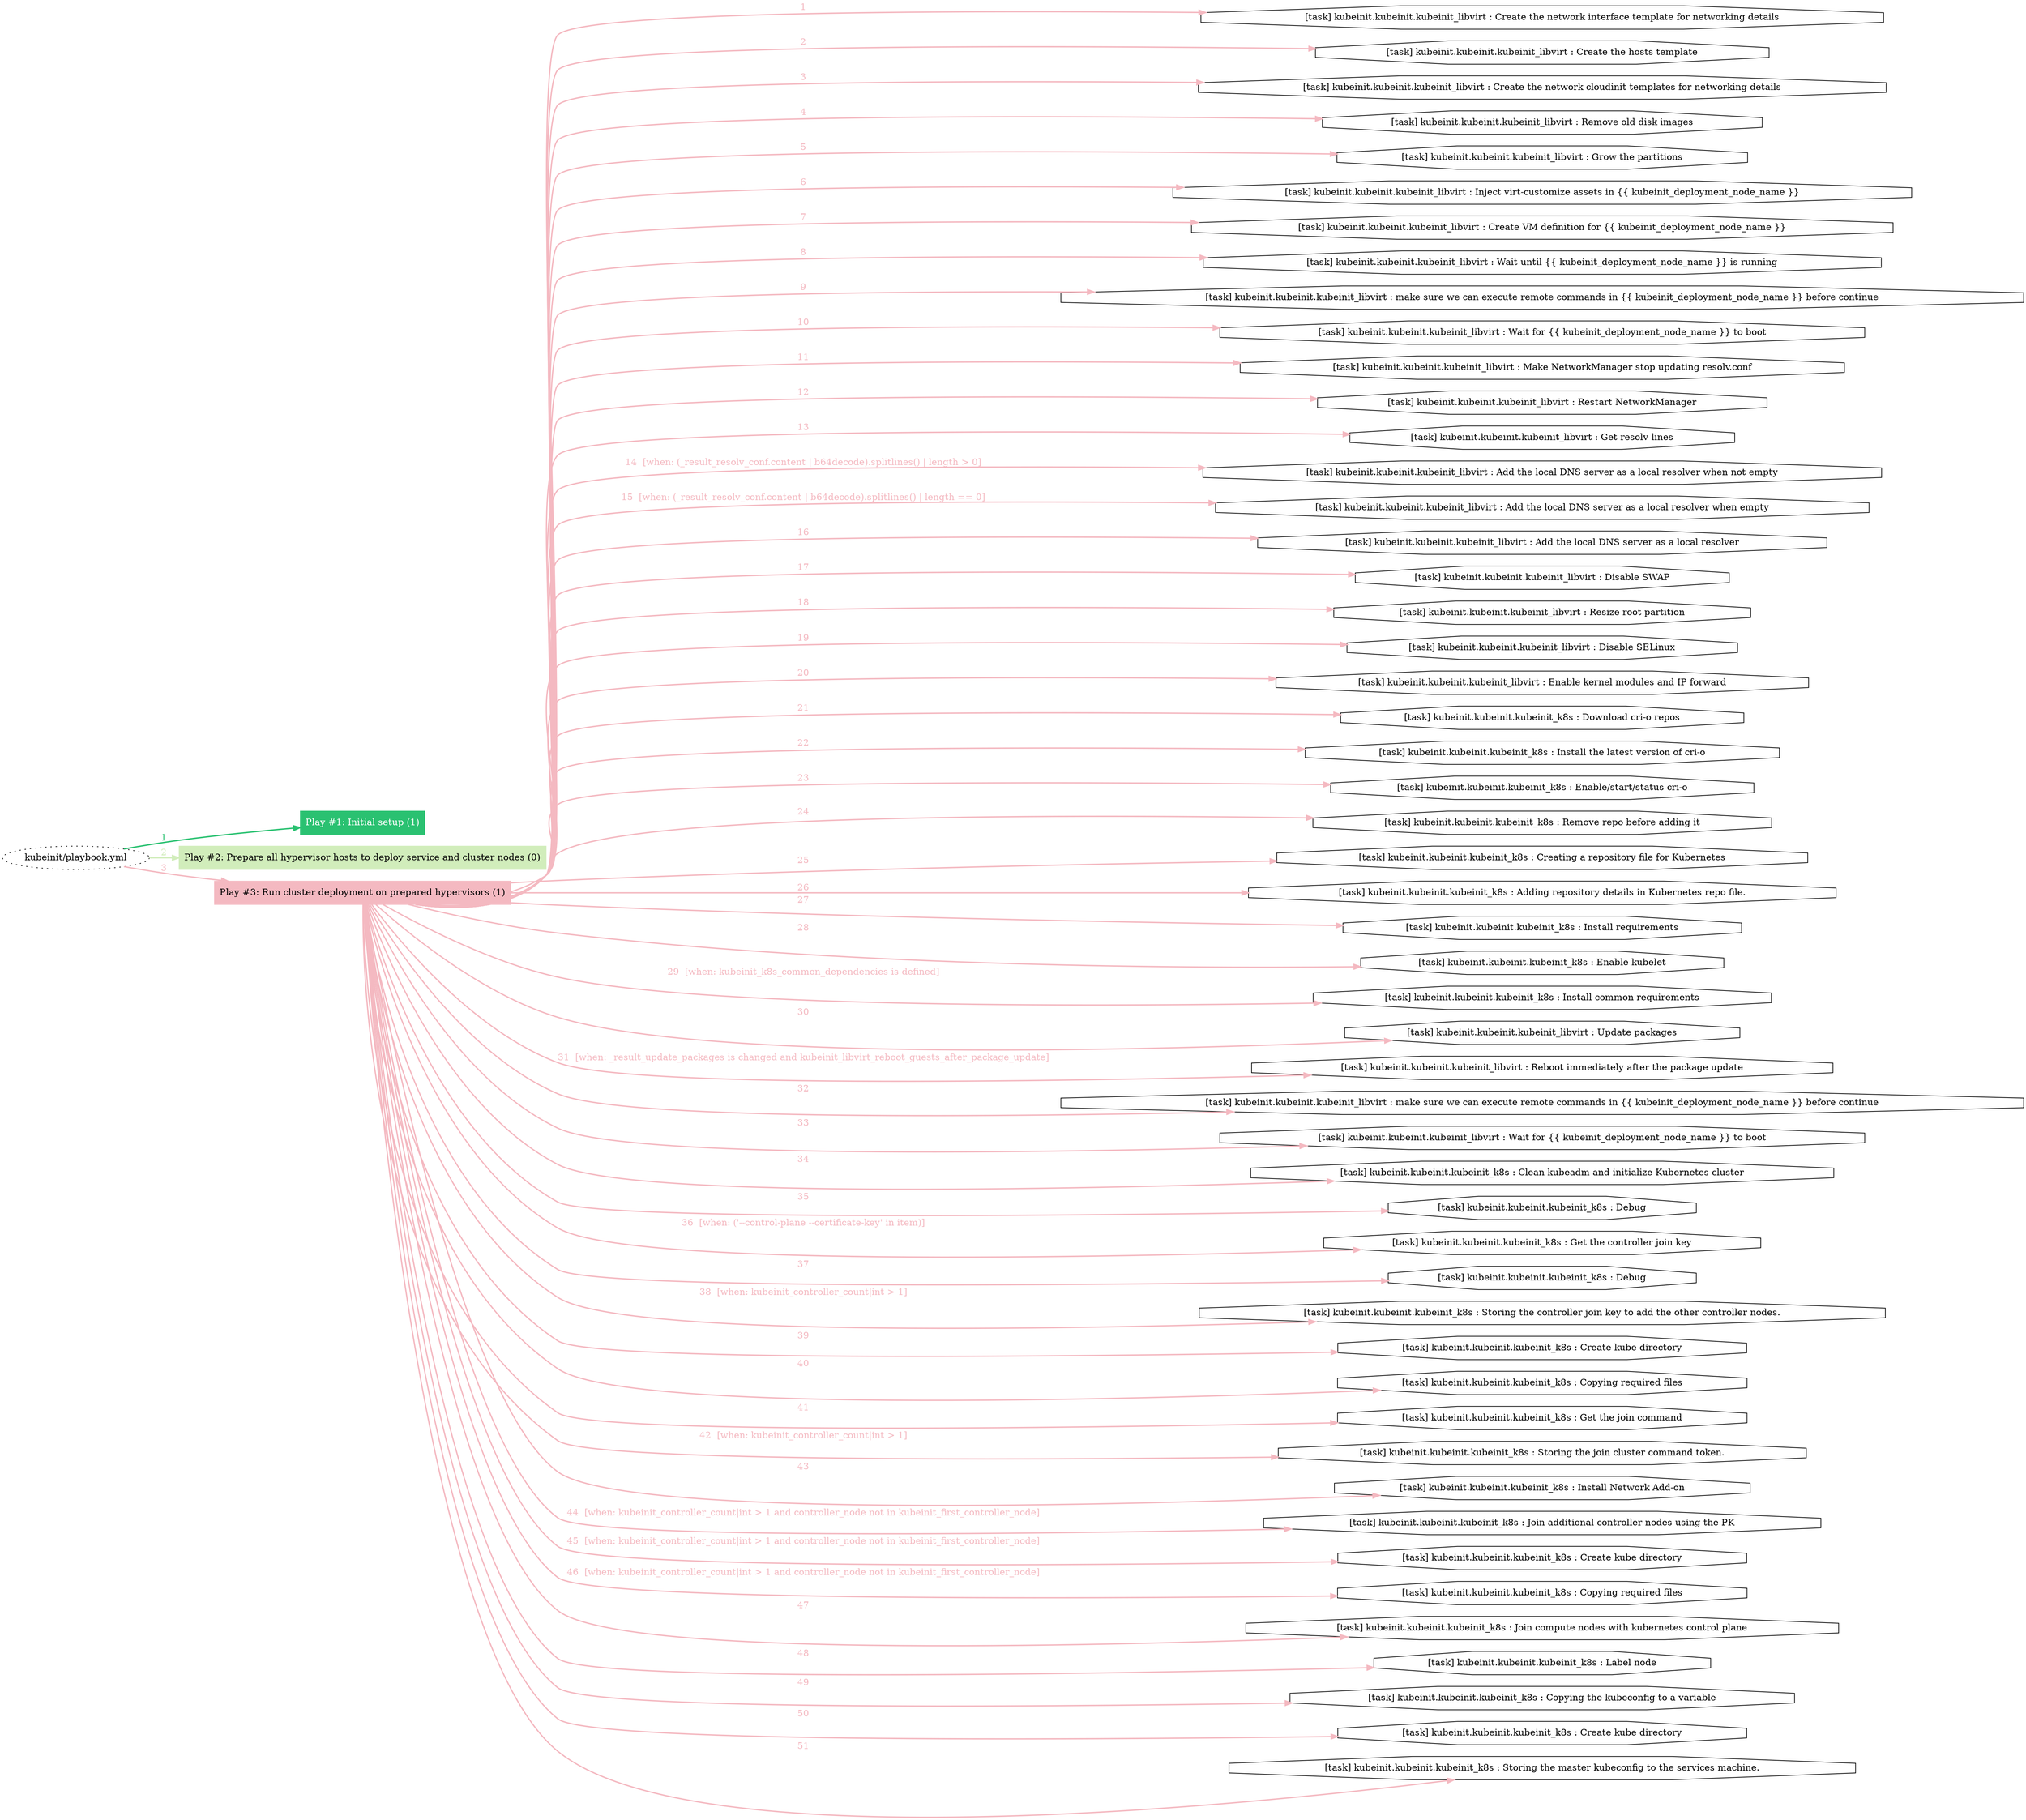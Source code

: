 digraph "kubeinit/playbook.yml "{
	graph [concentrate=true ordering=in rankdir=LR ratio=fill]
	edge [esep=5 sep=10]
	"kubeinit/playbook.yml" [id=root_node style=dotted]
	subgraph "Play #1: Initial setup (1) "{
		"Play #1: Initial setup (1)" [color="#2ac171" fontcolor="#ffffff" id="play_843ccda1-a689-4d4d-b962-cb27a8a62a6b" shape=box style=filled tooltip=localhost]
		"kubeinit/playbook.yml" -> "Play #1: Initial setup (1)" [label=1 color="#2ac171" fontcolor="#2ac171" id="edge_e4713806-e1eb-4145-9ae4-cdbd904d0c8b" style=bold]
	}
	subgraph "Play #2: Prepare all hypervisor hosts to deploy service and cluster nodes (0) "{
		"Play #2: Prepare all hypervisor hosts to deploy service and cluster nodes (0)" [color="#d1edbb" fontcolor="#000000" id="play_505e734c-981f-4a81-a958-63d5d632c9d6" shape=box style=filled tooltip=""]
		"kubeinit/playbook.yml" -> "Play #2: Prepare all hypervisor hosts to deploy service and cluster nodes (0)" [label=2 color="#d1edbb" fontcolor="#d1edbb" id="edge_1fc1f643-67b8-4ef5-b5a1-b18882e7abf2" style=bold]
	}
	subgraph "Play #3: Run cluster deployment on prepared hypervisors (1) "{
		"Play #3: Run cluster deployment on prepared hypervisors (1)" [color="#f4b9c1" fontcolor="#000000" id="play_c80d4db1-de43-4a5b-b38c-0900a3806b1c" shape=box style=filled tooltip=localhost]
		"kubeinit/playbook.yml" -> "Play #3: Run cluster deployment on prepared hypervisors (1)" [label=3 color="#f4b9c1" fontcolor="#f4b9c1" id="edge_ad477709-7600-4921-90cb-c0c821533dfa" style=bold]
		"task_c62ef39f-ba3d-4fa5-b9e4-55e1da2df6e9" [label="[task] kubeinit.kubeinit.kubeinit_libvirt : Create the network interface template for networking details" id="task_c62ef39f-ba3d-4fa5-b9e4-55e1da2df6e9" shape=octagon tooltip="[task] kubeinit.kubeinit.kubeinit_libvirt : Create the network interface template for networking details"]
		"Play #3: Run cluster deployment on prepared hypervisors (1)" -> "task_c62ef39f-ba3d-4fa5-b9e4-55e1da2df6e9" [label=1 color="#f4b9c1" fontcolor="#f4b9c1" id="edge_204c00c4-f880-416e-93d7-22f549165495" style=bold]
		"task_b3491fc7-2a60-42de-a54d-f0205724d13b" [label="[task] kubeinit.kubeinit.kubeinit_libvirt : Create the hosts template" id="task_b3491fc7-2a60-42de-a54d-f0205724d13b" shape=octagon tooltip="[task] kubeinit.kubeinit.kubeinit_libvirt : Create the hosts template"]
		"Play #3: Run cluster deployment on prepared hypervisors (1)" -> "task_b3491fc7-2a60-42de-a54d-f0205724d13b" [label=2 color="#f4b9c1" fontcolor="#f4b9c1" id="edge_1a981a44-a98f-4e84-8b88-b504d1000ce8" style=bold]
		"task_ad63328e-9f4b-4b3e-8870-9cbddeebf490" [label="[task] kubeinit.kubeinit.kubeinit_libvirt : Create the network cloudinit templates for networking details" id="task_ad63328e-9f4b-4b3e-8870-9cbddeebf490" shape=octagon tooltip="[task] kubeinit.kubeinit.kubeinit_libvirt : Create the network cloudinit templates for networking details"]
		"Play #3: Run cluster deployment on prepared hypervisors (1)" -> "task_ad63328e-9f4b-4b3e-8870-9cbddeebf490" [label=3 color="#f4b9c1" fontcolor="#f4b9c1" id="edge_664c13b7-c8de-4e12-8e10-bfa47806321d" style=bold]
		"task_5fb616a1-fa8b-4e41-b406-ee115cd52551" [label="[task] kubeinit.kubeinit.kubeinit_libvirt : Remove old disk images" id="task_5fb616a1-fa8b-4e41-b406-ee115cd52551" shape=octagon tooltip="[task] kubeinit.kubeinit.kubeinit_libvirt : Remove old disk images"]
		"Play #3: Run cluster deployment on prepared hypervisors (1)" -> "task_5fb616a1-fa8b-4e41-b406-ee115cd52551" [label=4 color="#f4b9c1" fontcolor="#f4b9c1" id="edge_08e93b8d-6b17-45a6-af86-669e6e95b2b4" style=bold]
		"task_9d0abdde-7d41-4239-9152-72d1c55db19b" [label="[task] kubeinit.kubeinit.kubeinit_libvirt : Grow the partitions" id="task_9d0abdde-7d41-4239-9152-72d1c55db19b" shape=octagon tooltip="[task] kubeinit.kubeinit.kubeinit_libvirt : Grow the partitions"]
		"Play #3: Run cluster deployment on prepared hypervisors (1)" -> "task_9d0abdde-7d41-4239-9152-72d1c55db19b" [label=5 color="#f4b9c1" fontcolor="#f4b9c1" id="edge_a6f6bbbe-f1b4-4c39-af59-4551ad2e3966" style=bold]
		"task_c40e404f-a887-4c42-bd37-33760384138a" [label="[task] kubeinit.kubeinit.kubeinit_libvirt : Inject virt-customize assets in {{ kubeinit_deployment_node_name }}" id="task_c40e404f-a887-4c42-bd37-33760384138a" shape=octagon tooltip="[task] kubeinit.kubeinit.kubeinit_libvirt : Inject virt-customize assets in {{ kubeinit_deployment_node_name }}"]
		"Play #3: Run cluster deployment on prepared hypervisors (1)" -> "task_c40e404f-a887-4c42-bd37-33760384138a" [label=6 color="#f4b9c1" fontcolor="#f4b9c1" id="edge_ac67bc1b-2edc-486c-a1ec-7524955abac0" style=bold]
		"task_b3a8e9c7-e6a4-4d2a-a7f7-9ed6f8f2da83" [label="[task] kubeinit.kubeinit.kubeinit_libvirt : Create VM definition for {{ kubeinit_deployment_node_name }}" id="task_b3a8e9c7-e6a4-4d2a-a7f7-9ed6f8f2da83" shape=octagon tooltip="[task] kubeinit.kubeinit.kubeinit_libvirt : Create VM definition for {{ kubeinit_deployment_node_name }}"]
		"Play #3: Run cluster deployment on prepared hypervisors (1)" -> "task_b3a8e9c7-e6a4-4d2a-a7f7-9ed6f8f2da83" [label=7 color="#f4b9c1" fontcolor="#f4b9c1" id="edge_d533c350-ff0e-4a87-b61d-79745e930224" style=bold]
		"task_d3ccd2d8-9c14-4bcd-a45d-af99b59466cb" [label="[task] kubeinit.kubeinit.kubeinit_libvirt : Wait until {{ kubeinit_deployment_node_name }} is running" id="task_d3ccd2d8-9c14-4bcd-a45d-af99b59466cb" shape=octagon tooltip="[task] kubeinit.kubeinit.kubeinit_libvirt : Wait until {{ kubeinit_deployment_node_name }} is running"]
		"Play #3: Run cluster deployment on prepared hypervisors (1)" -> "task_d3ccd2d8-9c14-4bcd-a45d-af99b59466cb" [label=8 color="#f4b9c1" fontcolor="#f4b9c1" id="edge_79085018-e80a-4696-acc4-a076f7ea2339" style=bold]
		"task_3b765825-cca3-47b2-9893-e9f6499a2e93" [label="[task] kubeinit.kubeinit.kubeinit_libvirt : make sure we can execute remote commands in {{ kubeinit_deployment_node_name }} before continue" id="task_3b765825-cca3-47b2-9893-e9f6499a2e93" shape=octagon tooltip="[task] kubeinit.kubeinit.kubeinit_libvirt : make sure we can execute remote commands in {{ kubeinit_deployment_node_name }} before continue"]
		"Play #3: Run cluster deployment on prepared hypervisors (1)" -> "task_3b765825-cca3-47b2-9893-e9f6499a2e93" [label=9 color="#f4b9c1" fontcolor="#f4b9c1" id="edge_cffc3d92-c64d-49d8-acb7-82198636b5e5" style=bold]
		"task_cd9be21f-5c2f-494b-9a34-325dbf2c047e" [label="[task] kubeinit.kubeinit.kubeinit_libvirt : Wait for {{ kubeinit_deployment_node_name }} to boot" id="task_cd9be21f-5c2f-494b-9a34-325dbf2c047e" shape=octagon tooltip="[task] kubeinit.kubeinit.kubeinit_libvirt : Wait for {{ kubeinit_deployment_node_name }} to boot"]
		"Play #3: Run cluster deployment on prepared hypervisors (1)" -> "task_cd9be21f-5c2f-494b-9a34-325dbf2c047e" [label=10 color="#f4b9c1" fontcolor="#f4b9c1" id="edge_102e84a9-bd34-4852-9d29-07118749d2ee" style=bold]
		"task_621908eb-015c-4600-b87b-3e833ffb5a65" [label="[task] kubeinit.kubeinit.kubeinit_libvirt : Make NetworkManager stop updating resolv.conf" id="task_621908eb-015c-4600-b87b-3e833ffb5a65" shape=octagon tooltip="[task] kubeinit.kubeinit.kubeinit_libvirt : Make NetworkManager stop updating resolv.conf"]
		"Play #3: Run cluster deployment on prepared hypervisors (1)" -> "task_621908eb-015c-4600-b87b-3e833ffb5a65" [label=11 color="#f4b9c1" fontcolor="#f4b9c1" id="edge_12ab3e81-0ce4-4945-8bdd-4a9c837510d7" style=bold]
		"task_d77d5d9f-4ab2-436f-9798-129a4eacff7a" [label="[task] kubeinit.kubeinit.kubeinit_libvirt : Restart NetworkManager" id="task_d77d5d9f-4ab2-436f-9798-129a4eacff7a" shape=octagon tooltip="[task] kubeinit.kubeinit.kubeinit_libvirt : Restart NetworkManager"]
		"Play #3: Run cluster deployment on prepared hypervisors (1)" -> "task_d77d5d9f-4ab2-436f-9798-129a4eacff7a" [label=12 color="#f4b9c1" fontcolor="#f4b9c1" id="edge_8c3ce16d-c2db-4a3b-8ce2-006bea5b7fb1" style=bold]
		"task_3e2d58a9-62df-4518-a586-0a9c8df47c18" [label="[task] kubeinit.kubeinit.kubeinit_libvirt : Get resolv lines" id="task_3e2d58a9-62df-4518-a586-0a9c8df47c18" shape=octagon tooltip="[task] kubeinit.kubeinit.kubeinit_libvirt : Get resolv lines"]
		"Play #3: Run cluster deployment on prepared hypervisors (1)" -> "task_3e2d58a9-62df-4518-a586-0a9c8df47c18" [label=13 color="#f4b9c1" fontcolor="#f4b9c1" id="edge_0bec35b4-3c40-46d3-88e7-23ee5a56e85e" style=bold]
		"task_61394ef6-c36d-4409-9f3a-baee03ea12fe" [label="[task] kubeinit.kubeinit.kubeinit_libvirt : Add the local DNS server as a local resolver when not empty" id="task_61394ef6-c36d-4409-9f3a-baee03ea12fe" shape=octagon tooltip="[task] kubeinit.kubeinit.kubeinit_libvirt : Add the local DNS server as a local resolver when not empty"]
		"Play #3: Run cluster deployment on prepared hypervisors (1)" -> "task_61394ef6-c36d-4409-9f3a-baee03ea12fe" [label="14  [when: (_result_resolv_conf.content | b64decode).splitlines() | length > 0]" color="#f4b9c1" fontcolor="#f4b9c1" id="edge_d81d63fc-cafb-4e63-a753-006c7b7f4a84" style=bold]
		"task_c807dde7-bf6f-46f3-b409-99f8c4b17345" [label="[task] kubeinit.kubeinit.kubeinit_libvirt : Add the local DNS server as a local resolver when empty" id="task_c807dde7-bf6f-46f3-b409-99f8c4b17345" shape=octagon tooltip="[task] kubeinit.kubeinit.kubeinit_libvirt : Add the local DNS server as a local resolver when empty"]
		"Play #3: Run cluster deployment on prepared hypervisors (1)" -> "task_c807dde7-bf6f-46f3-b409-99f8c4b17345" [label="15  [when: (_result_resolv_conf.content | b64decode).splitlines() | length == 0]" color="#f4b9c1" fontcolor="#f4b9c1" id="edge_b896b8da-141c-45f3-a3d7-157301cf1971" style=bold]
		"task_554b196f-6d6e-48ea-8917-af8864d9134d" [label="[task] kubeinit.kubeinit.kubeinit_libvirt : Add the local DNS server as a local resolver" id="task_554b196f-6d6e-48ea-8917-af8864d9134d" shape=octagon tooltip="[task] kubeinit.kubeinit.kubeinit_libvirt : Add the local DNS server as a local resolver"]
		"Play #3: Run cluster deployment on prepared hypervisors (1)" -> "task_554b196f-6d6e-48ea-8917-af8864d9134d" [label=16 color="#f4b9c1" fontcolor="#f4b9c1" id="edge_74a63411-5b91-4eb4-9645-4622b62e52f9" style=bold]
		"task_d6e9cb90-624d-4075-a825-d0f92703b580" [label="[task] kubeinit.kubeinit.kubeinit_libvirt : Disable SWAP" id="task_d6e9cb90-624d-4075-a825-d0f92703b580" shape=octagon tooltip="[task] kubeinit.kubeinit.kubeinit_libvirt : Disable SWAP"]
		"Play #3: Run cluster deployment on prepared hypervisors (1)" -> "task_d6e9cb90-624d-4075-a825-d0f92703b580" [label=17 color="#f4b9c1" fontcolor="#f4b9c1" id="edge_a618434f-bbd1-483c-b6b1-2f5e57a3daab" style=bold]
		"task_3cd3770e-691b-4d4e-b67b-43e0b7a928e1" [label="[task] kubeinit.kubeinit.kubeinit_libvirt : Resize root partition" id="task_3cd3770e-691b-4d4e-b67b-43e0b7a928e1" shape=octagon tooltip="[task] kubeinit.kubeinit.kubeinit_libvirt : Resize root partition"]
		"Play #3: Run cluster deployment on prepared hypervisors (1)" -> "task_3cd3770e-691b-4d4e-b67b-43e0b7a928e1" [label=18 color="#f4b9c1" fontcolor="#f4b9c1" id="edge_92ad5abd-b050-4093-bd12-e3de876bd667" style=bold]
		"task_1cd48e65-6a03-444f-aece-cf3b222f076c" [label="[task] kubeinit.kubeinit.kubeinit_libvirt : Disable SELinux" id="task_1cd48e65-6a03-444f-aece-cf3b222f076c" shape=octagon tooltip="[task] kubeinit.kubeinit.kubeinit_libvirt : Disable SELinux"]
		"Play #3: Run cluster deployment on prepared hypervisors (1)" -> "task_1cd48e65-6a03-444f-aece-cf3b222f076c" [label=19 color="#f4b9c1" fontcolor="#f4b9c1" id="edge_836230dc-38dc-4d44-a365-8424fb86959a" style=bold]
		"task_53bce085-7e27-4b45-b45a-44e093a46d62" [label="[task] kubeinit.kubeinit.kubeinit_libvirt : Enable kernel modules and IP forward" id="task_53bce085-7e27-4b45-b45a-44e093a46d62" shape=octagon tooltip="[task] kubeinit.kubeinit.kubeinit_libvirt : Enable kernel modules and IP forward"]
		"Play #3: Run cluster deployment on prepared hypervisors (1)" -> "task_53bce085-7e27-4b45-b45a-44e093a46d62" [label=20 color="#f4b9c1" fontcolor="#f4b9c1" id="edge_514ce2e4-5fc9-4b0e-b0f8-97553b73059e" style=bold]
		"task_b5fbb3a3-f6dd-4dfa-94e9-2cadbcfdf2ba" [label="[task] kubeinit.kubeinit.kubeinit_k8s : Download cri-o repos" id="task_b5fbb3a3-f6dd-4dfa-94e9-2cadbcfdf2ba" shape=octagon tooltip="[task] kubeinit.kubeinit.kubeinit_k8s : Download cri-o repos"]
		"Play #3: Run cluster deployment on prepared hypervisors (1)" -> "task_b5fbb3a3-f6dd-4dfa-94e9-2cadbcfdf2ba" [label=21 color="#f4b9c1" fontcolor="#f4b9c1" id="edge_6f3b3858-4bf6-414f-ba70-90ae1884ba76" style=bold]
		"task_5ed4c3c3-0fb3-4da4-9f39-8639c898ea67" [label="[task] kubeinit.kubeinit.kubeinit_k8s : Install the latest version of cri-o" id="task_5ed4c3c3-0fb3-4da4-9f39-8639c898ea67" shape=octagon tooltip="[task] kubeinit.kubeinit.kubeinit_k8s : Install the latest version of cri-o"]
		"Play #3: Run cluster deployment on prepared hypervisors (1)" -> "task_5ed4c3c3-0fb3-4da4-9f39-8639c898ea67" [label=22 color="#f4b9c1" fontcolor="#f4b9c1" id="edge_f8a3e244-a376-4869-a59f-078cf530faeb" style=bold]
		"task_cd601576-7425-46d9-a46d-4b9e7584cabe" [label="[task] kubeinit.kubeinit.kubeinit_k8s : Enable/start/status cri-o" id="task_cd601576-7425-46d9-a46d-4b9e7584cabe" shape=octagon tooltip="[task] kubeinit.kubeinit.kubeinit_k8s : Enable/start/status cri-o"]
		"Play #3: Run cluster deployment on prepared hypervisors (1)" -> "task_cd601576-7425-46d9-a46d-4b9e7584cabe" [label=23 color="#f4b9c1" fontcolor="#f4b9c1" id="edge_2ed606af-6f47-425a-98f7-d786ad53089e" style=bold]
		"task_99cffd13-c1ef-4846-aea9-aa5e4e98986c" [label="[task] kubeinit.kubeinit.kubeinit_k8s : Remove repo before adding it" id="task_99cffd13-c1ef-4846-aea9-aa5e4e98986c" shape=octagon tooltip="[task] kubeinit.kubeinit.kubeinit_k8s : Remove repo before adding it"]
		"Play #3: Run cluster deployment on prepared hypervisors (1)" -> "task_99cffd13-c1ef-4846-aea9-aa5e4e98986c" [label=24 color="#f4b9c1" fontcolor="#f4b9c1" id="edge_69ee6ba9-47f5-4cd7-a2fd-ed301b0e96d5" style=bold]
		"task_be10bfc2-9812-4434-b70a-37e36ffd5207" [label="[task] kubeinit.kubeinit.kubeinit_k8s : Creating a repository file for Kubernetes" id="task_be10bfc2-9812-4434-b70a-37e36ffd5207" shape=octagon tooltip="[task] kubeinit.kubeinit.kubeinit_k8s : Creating a repository file for Kubernetes"]
		"Play #3: Run cluster deployment on prepared hypervisors (1)" -> "task_be10bfc2-9812-4434-b70a-37e36ffd5207" [label=25 color="#f4b9c1" fontcolor="#f4b9c1" id="edge_ddcdbf41-0361-497b-94a4-8c62d51b72ab" style=bold]
		"task_3d3f62ac-a4e0-4a32-8811-8f131d8924e2" [label="[task] kubeinit.kubeinit.kubeinit_k8s : Adding repository details in Kubernetes repo file." id="task_3d3f62ac-a4e0-4a32-8811-8f131d8924e2" shape=octagon tooltip="[task] kubeinit.kubeinit.kubeinit_k8s : Adding repository details in Kubernetes repo file."]
		"Play #3: Run cluster deployment on prepared hypervisors (1)" -> "task_3d3f62ac-a4e0-4a32-8811-8f131d8924e2" [label=26 color="#f4b9c1" fontcolor="#f4b9c1" id="edge_92b02c16-bf63-4cca-b320-f2cfcc44b719" style=bold]
		"task_7cb772dc-6e22-4c0c-bce5-c812af85412a" [label="[task] kubeinit.kubeinit.kubeinit_k8s : Install requirements" id="task_7cb772dc-6e22-4c0c-bce5-c812af85412a" shape=octagon tooltip="[task] kubeinit.kubeinit.kubeinit_k8s : Install requirements"]
		"Play #3: Run cluster deployment on prepared hypervisors (1)" -> "task_7cb772dc-6e22-4c0c-bce5-c812af85412a" [label=27 color="#f4b9c1" fontcolor="#f4b9c1" id="edge_ab30a36f-a754-424b-b6ee-68089483b041" style=bold]
		"task_a07aa772-1647-4074-ab23-710731b5b77c" [label="[task] kubeinit.kubeinit.kubeinit_k8s : Enable kubelet" id="task_a07aa772-1647-4074-ab23-710731b5b77c" shape=octagon tooltip="[task] kubeinit.kubeinit.kubeinit_k8s : Enable kubelet"]
		"Play #3: Run cluster deployment on prepared hypervisors (1)" -> "task_a07aa772-1647-4074-ab23-710731b5b77c" [label=28 color="#f4b9c1" fontcolor="#f4b9c1" id="edge_87aee14b-7223-4ff4-8aad-a1e111e94554" style=bold]
		"task_89081c99-c3e4-4d63-b2cf-bfdfbbe9bef6" [label="[task] kubeinit.kubeinit.kubeinit_k8s : Install common requirements" id="task_89081c99-c3e4-4d63-b2cf-bfdfbbe9bef6" shape=octagon tooltip="[task] kubeinit.kubeinit.kubeinit_k8s : Install common requirements"]
		"Play #3: Run cluster deployment on prepared hypervisors (1)" -> "task_89081c99-c3e4-4d63-b2cf-bfdfbbe9bef6" [label="29  [when: kubeinit_k8s_common_dependencies is defined]" color="#f4b9c1" fontcolor="#f4b9c1" id="edge_3276c48a-59fd-4120-aa5d-0b45f598970f" style=bold]
		"task_a6b94cf8-7e8e-4937-b6c3-242504a15d5c" [label="[task] kubeinit.kubeinit.kubeinit_libvirt : Update packages" id="task_a6b94cf8-7e8e-4937-b6c3-242504a15d5c" shape=octagon tooltip="[task] kubeinit.kubeinit.kubeinit_libvirt : Update packages"]
		"Play #3: Run cluster deployment on prepared hypervisors (1)" -> "task_a6b94cf8-7e8e-4937-b6c3-242504a15d5c" [label=30 color="#f4b9c1" fontcolor="#f4b9c1" id="edge_5d81aef1-9d3e-4061-926f-3aac9697acd1" style=bold]
		"task_f1eda3d2-c673-49bc-9982-f581fd985630" [label="[task] kubeinit.kubeinit.kubeinit_libvirt : Reboot immediately after the package update" id="task_f1eda3d2-c673-49bc-9982-f581fd985630" shape=octagon tooltip="[task] kubeinit.kubeinit.kubeinit_libvirt : Reboot immediately after the package update"]
		"Play #3: Run cluster deployment on prepared hypervisors (1)" -> "task_f1eda3d2-c673-49bc-9982-f581fd985630" [label="31  [when: _result_update_packages is changed and kubeinit_libvirt_reboot_guests_after_package_update]" color="#f4b9c1" fontcolor="#f4b9c1" id="edge_1b3b7983-b077-4a70-99be-63840092516c" style=bold]
		"task_9bf261bd-e4e8-42f0-9c77-a944ec3dc03b" [label="[task] kubeinit.kubeinit.kubeinit_libvirt : make sure we can execute remote commands in {{ kubeinit_deployment_node_name }} before continue" id="task_9bf261bd-e4e8-42f0-9c77-a944ec3dc03b" shape=octagon tooltip="[task] kubeinit.kubeinit.kubeinit_libvirt : make sure we can execute remote commands in {{ kubeinit_deployment_node_name }} before continue"]
		"Play #3: Run cluster deployment on prepared hypervisors (1)" -> "task_9bf261bd-e4e8-42f0-9c77-a944ec3dc03b" [label=32 color="#f4b9c1" fontcolor="#f4b9c1" id="edge_f189ce76-972b-40f2-a5ce-c2bbfc5c6945" style=bold]
		"task_69cfcf03-1ce3-47cc-aa94-b26c9bd31b1b" [label="[task] kubeinit.kubeinit.kubeinit_libvirt : Wait for {{ kubeinit_deployment_node_name }} to boot" id="task_69cfcf03-1ce3-47cc-aa94-b26c9bd31b1b" shape=octagon tooltip="[task] kubeinit.kubeinit.kubeinit_libvirt : Wait for {{ kubeinit_deployment_node_name }} to boot"]
		"Play #3: Run cluster deployment on prepared hypervisors (1)" -> "task_69cfcf03-1ce3-47cc-aa94-b26c9bd31b1b" [label=33 color="#f4b9c1" fontcolor="#f4b9c1" id="edge_73576cbd-5bf9-4a10-b2dd-a9f6992b206f" style=bold]
		"task_f3d5085c-ef44-40b4-ad0c-696d7c43fde1" [label="[task] kubeinit.kubeinit.kubeinit_k8s : Clean kubeadm and initialize Kubernetes cluster" id="task_f3d5085c-ef44-40b4-ad0c-696d7c43fde1" shape=octagon tooltip="[task] kubeinit.kubeinit.kubeinit_k8s : Clean kubeadm and initialize Kubernetes cluster"]
		"Play #3: Run cluster deployment on prepared hypervisors (1)" -> "task_f3d5085c-ef44-40b4-ad0c-696d7c43fde1" [label=34 color="#f4b9c1" fontcolor="#f4b9c1" id="edge_5ad8d508-b0d9-4697-a484-b27cdefd0c30" style=bold]
		"task_5c26a613-5bb6-4f96-b87c-c76d5c842560" [label="[task] kubeinit.kubeinit.kubeinit_k8s : Debug" id="task_5c26a613-5bb6-4f96-b87c-c76d5c842560" shape=octagon tooltip="[task] kubeinit.kubeinit.kubeinit_k8s : Debug"]
		"Play #3: Run cluster deployment on prepared hypervisors (1)" -> "task_5c26a613-5bb6-4f96-b87c-c76d5c842560" [label=35 color="#f4b9c1" fontcolor="#f4b9c1" id="edge_31717ad3-98c8-48e8-a05c-8cfbceeb29f2" style=bold]
		"task_cb5461e7-1261-48e8-a57e-73d8ddd14880" [label="[task] kubeinit.kubeinit.kubeinit_k8s : Get the controller join key" id="task_cb5461e7-1261-48e8-a57e-73d8ddd14880" shape=octagon tooltip="[task] kubeinit.kubeinit.kubeinit_k8s : Get the controller join key"]
		"Play #3: Run cluster deployment on prepared hypervisors (1)" -> "task_cb5461e7-1261-48e8-a57e-73d8ddd14880" [label="36  [when: ('--control-plane --certificate-key' in item)]" color="#f4b9c1" fontcolor="#f4b9c1" id="edge_6c409bd6-5705-4c96-8ef1-14d8ad5dd1a8" style=bold]
		"task_c4d80455-5cb2-48a0-87b9-74f783a05388" [label="[task] kubeinit.kubeinit.kubeinit_k8s : Debug" id="task_c4d80455-5cb2-48a0-87b9-74f783a05388" shape=octagon tooltip="[task] kubeinit.kubeinit.kubeinit_k8s : Debug"]
		"Play #3: Run cluster deployment on prepared hypervisors (1)" -> "task_c4d80455-5cb2-48a0-87b9-74f783a05388" [label=37 color="#f4b9c1" fontcolor="#f4b9c1" id="edge_0cd238c3-752d-4742-bc1a-d9e9cc018c89" style=bold]
		"task_aa853c55-018b-4301-9fb7-f9441ddac1af" [label="[task] kubeinit.kubeinit.kubeinit_k8s : Storing the controller join key to add the other controller nodes." id="task_aa853c55-018b-4301-9fb7-f9441ddac1af" shape=octagon tooltip="[task] kubeinit.kubeinit.kubeinit_k8s : Storing the controller join key to add the other controller nodes."]
		"Play #3: Run cluster deployment on prepared hypervisors (1)" -> "task_aa853c55-018b-4301-9fb7-f9441ddac1af" [label="38  [when: kubeinit_controller_count|int > 1]" color="#f4b9c1" fontcolor="#f4b9c1" id="edge_d5243019-3b17-4f6b-b73d-0f7ee68a6a45" style=bold]
		"task_de538426-40ea-4282-90ae-92fec99504e1" [label="[task] kubeinit.kubeinit.kubeinit_k8s : Create kube directory" id="task_de538426-40ea-4282-90ae-92fec99504e1" shape=octagon tooltip="[task] kubeinit.kubeinit.kubeinit_k8s : Create kube directory"]
		"Play #3: Run cluster deployment on prepared hypervisors (1)" -> "task_de538426-40ea-4282-90ae-92fec99504e1" [label=39 color="#f4b9c1" fontcolor="#f4b9c1" id="edge_b131d3c6-23d0-42f6-a605-bbd2a744a76c" style=bold]
		"task_75b93a60-8c5f-4c40-87b7-74a1f5e5a6ac" [label="[task] kubeinit.kubeinit.kubeinit_k8s : Copying required files" id="task_75b93a60-8c5f-4c40-87b7-74a1f5e5a6ac" shape=octagon tooltip="[task] kubeinit.kubeinit.kubeinit_k8s : Copying required files"]
		"Play #3: Run cluster deployment on prepared hypervisors (1)" -> "task_75b93a60-8c5f-4c40-87b7-74a1f5e5a6ac" [label=40 color="#f4b9c1" fontcolor="#f4b9c1" id="edge_52d80c15-b935-41d2-bda0-1189efb23130" style=bold]
		"task_5c28da7e-0596-440d-b493-78a8fc0dcd32" [label="[task] kubeinit.kubeinit.kubeinit_k8s : Get the join command" id="task_5c28da7e-0596-440d-b493-78a8fc0dcd32" shape=octagon tooltip="[task] kubeinit.kubeinit.kubeinit_k8s : Get the join command"]
		"Play #3: Run cluster deployment on prepared hypervisors (1)" -> "task_5c28da7e-0596-440d-b493-78a8fc0dcd32" [label=41 color="#f4b9c1" fontcolor="#f4b9c1" id="edge_67435df5-5ff9-4b6b-9fa1-ddc7359b8d8d" style=bold]
		"task_714ba657-fa33-4c02-ad7d-f5c64e474def" [label="[task] kubeinit.kubeinit.kubeinit_k8s : Storing the join cluster command token." id="task_714ba657-fa33-4c02-ad7d-f5c64e474def" shape=octagon tooltip="[task] kubeinit.kubeinit.kubeinit_k8s : Storing the join cluster command token."]
		"Play #3: Run cluster deployment on prepared hypervisors (1)" -> "task_714ba657-fa33-4c02-ad7d-f5c64e474def" [label="42  [when: kubeinit_controller_count|int > 1]" color="#f4b9c1" fontcolor="#f4b9c1" id="edge_815409d2-2d61-49b4-b366-0370fc31f355" style=bold]
		"task_a15b39e8-3031-4029-9641-ca373b685b0d" [label="[task] kubeinit.kubeinit.kubeinit_k8s : Install Network Add-on" id="task_a15b39e8-3031-4029-9641-ca373b685b0d" shape=octagon tooltip="[task] kubeinit.kubeinit.kubeinit_k8s : Install Network Add-on"]
		"Play #3: Run cluster deployment on prepared hypervisors (1)" -> "task_a15b39e8-3031-4029-9641-ca373b685b0d" [label=43 color="#f4b9c1" fontcolor="#f4b9c1" id="edge_7fbbd2d8-328d-4310-bc81-0d243962efe2" style=bold]
		"task_198cd2f1-0477-407c-86b5-4c3e4edc3053" [label="[task] kubeinit.kubeinit.kubeinit_k8s : Join additional controller nodes using the PK" id="task_198cd2f1-0477-407c-86b5-4c3e4edc3053" shape=octagon tooltip="[task] kubeinit.kubeinit.kubeinit_k8s : Join additional controller nodes using the PK"]
		"Play #3: Run cluster deployment on prepared hypervisors (1)" -> "task_198cd2f1-0477-407c-86b5-4c3e4edc3053" [label="44  [when: kubeinit_controller_count|int > 1 and controller_node not in kubeinit_first_controller_node]" color="#f4b9c1" fontcolor="#f4b9c1" id="edge_a2e1222b-07a0-454b-b0e6-ba3e2140edc9" style=bold]
		"task_dfd98d1e-72a7-4ebc-818a-9b54d1128ea1" [label="[task] kubeinit.kubeinit.kubeinit_k8s : Create kube directory" id="task_dfd98d1e-72a7-4ebc-818a-9b54d1128ea1" shape=octagon tooltip="[task] kubeinit.kubeinit.kubeinit_k8s : Create kube directory"]
		"Play #3: Run cluster deployment on prepared hypervisors (1)" -> "task_dfd98d1e-72a7-4ebc-818a-9b54d1128ea1" [label="45  [when: kubeinit_controller_count|int > 1 and controller_node not in kubeinit_first_controller_node]" color="#f4b9c1" fontcolor="#f4b9c1" id="edge_12708f38-f189-41b7-a049-ccfece624d47" style=bold]
		"task_92d1925b-8b69-4ac8-be4b-f41e345d8f0e" [label="[task] kubeinit.kubeinit.kubeinit_k8s : Copying required files" id="task_92d1925b-8b69-4ac8-be4b-f41e345d8f0e" shape=octagon tooltip="[task] kubeinit.kubeinit.kubeinit_k8s : Copying required files"]
		"Play #3: Run cluster deployment on prepared hypervisors (1)" -> "task_92d1925b-8b69-4ac8-be4b-f41e345d8f0e" [label="46  [when: kubeinit_controller_count|int > 1 and controller_node not in kubeinit_first_controller_node]" color="#f4b9c1" fontcolor="#f4b9c1" id="edge_d6e60531-4c1f-4c1f-9669-ee1cbcd613d2" style=bold]
		"task_9b39a6d8-1e8d-425b-8bc3-1566475b41b8" [label="[task] kubeinit.kubeinit.kubeinit_k8s : Join compute nodes with kubernetes control plane" id="task_9b39a6d8-1e8d-425b-8bc3-1566475b41b8" shape=octagon tooltip="[task] kubeinit.kubeinit.kubeinit_k8s : Join compute nodes with kubernetes control plane"]
		"Play #3: Run cluster deployment on prepared hypervisors (1)" -> "task_9b39a6d8-1e8d-425b-8bc3-1566475b41b8" [label=47 color="#f4b9c1" fontcolor="#f4b9c1" id="edge_f3ac636d-4524-4ce0-a503-eb56e59d0d4f" style=bold]
		"task_5f9a4302-9042-4637-bf2b-9311b0748bd9" [label="[task] kubeinit.kubeinit.kubeinit_k8s : Label node" id="task_5f9a4302-9042-4637-bf2b-9311b0748bd9" shape=octagon tooltip="[task] kubeinit.kubeinit.kubeinit_k8s : Label node"]
		"Play #3: Run cluster deployment on prepared hypervisors (1)" -> "task_5f9a4302-9042-4637-bf2b-9311b0748bd9" [label=48 color="#f4b9c1" fontcolor="#f4b9c1" id="edge_b602f632-cb4b-429b-a564-72b64c77693e" style=bold]
		"task_f831a519-3d69-45ba-8588-3c8b1735a400" [label="[task] kubeinit.kubeinit.kubeinit_k8s : Copying the kubeconfig to a variable" id="task_f831a519-3d69-45ba-8588-3c8b1735a400" shape=octagon tooltip="[task] kubeinit.kubeinit.kubeinit_k8s : Copying the kubeconfig to a variable"]
		"Play #3: Run cluster deployment on prepared hypervisors (1)" -> "task_f831a519-3d69-45ba-8588-3c8b1735a400" [label=49 color="#f4b9c1" fontcolor="#f4b9c1" id="edge_9957dd65-df88-4299-93f6-0582e6d656ed" style=bold]
		"task_383bb417-e0f6-4df9-a2eb-b17ad0ab3ea1" [label="[task] kubeinit.kubeinit.kubeinit_k8s : Create kube directory" id="task_383bb417-e0f6-4df9-a2eb-b17ad0ab3ea1" shape=octagon tooltip="[task] kubeinit.kubeinit.kubeinit_k8s : Create kube directory"]
		"Play #3: Run cluster deployment on prepared hypervisors (1)" -> "task_383bb417-e0f6-4df9-a2eb-b17ad0ab3ea1" [label=50 color="#f4b9c1" fontcolor="#f4b9c1" id="edge_245cc15d-16c8-4ad8-b204-d32fdc64b8ce" style=bold]
		"task_f8bc3125-0b3d-495c-874c-ed55752d6d8a" [label="[task] kubeinit.kubeinit.kubeinit_k8s : Storing the master kubeconfig to the services machine." id="task_f8bc3125-0b3d-495c-874c-ed55752d6d8a" shape=octagon tooltip="[task] kubeinit.kubeinit.kubeinit_k8s : Storing the master kubeconfig to the services machine."]
		"Play #3: Run cluster deployment on prepared hypervisors (1)" -> "task_f8bc3125-0b3d-495c-874c-ed55752d6d8a" [label=51 color="#f4b9c1" fontcolor="#f4b9c1" id="edge_bb1cd030-a4d2-4bba-83ae-c1d93326049b" style=bold]
	}
}
